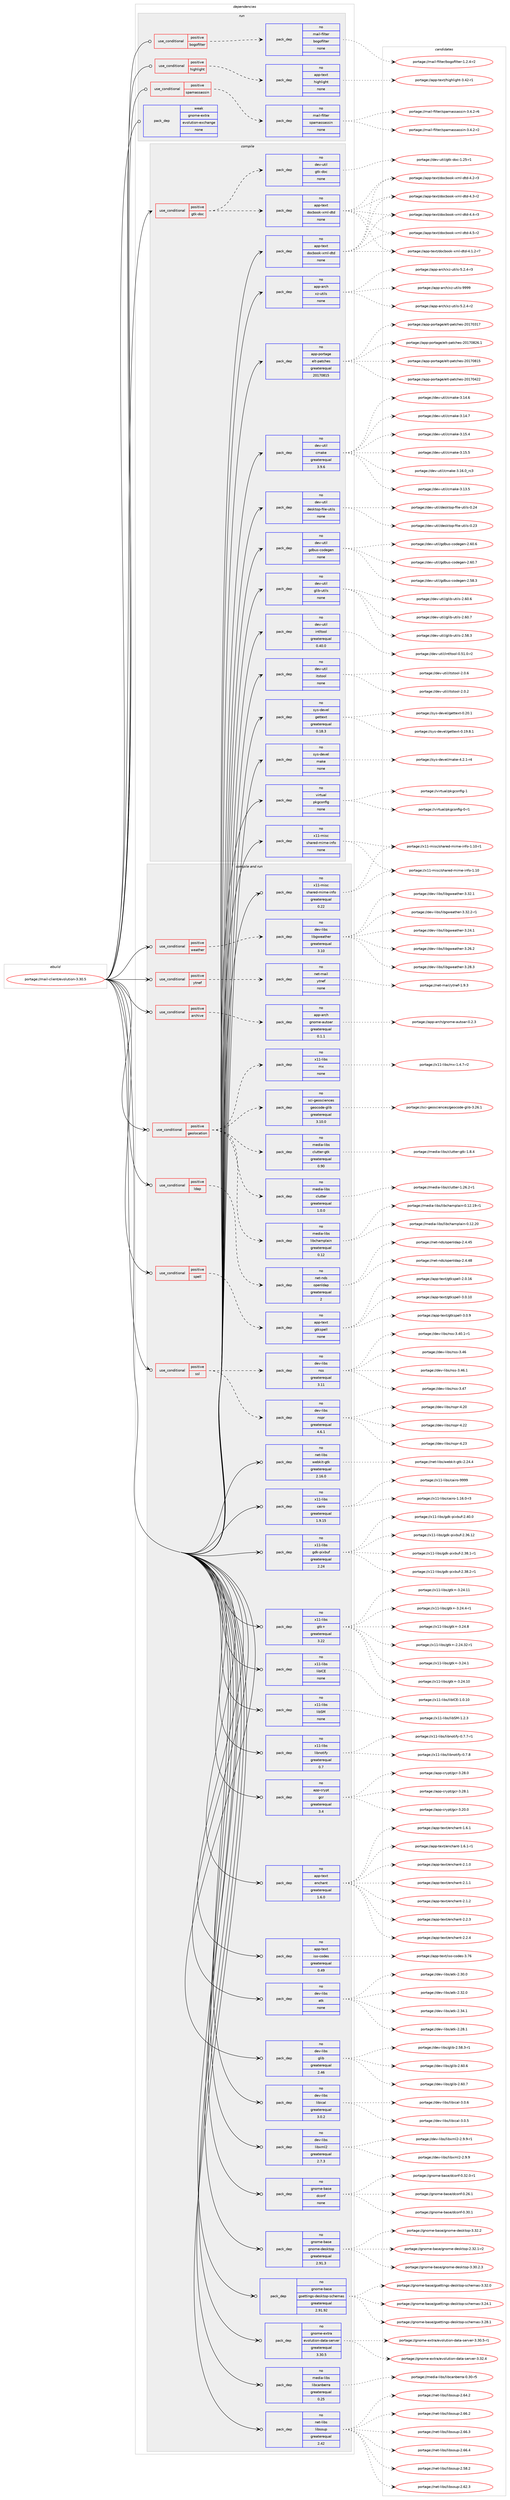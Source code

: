 digraph prolog {

# *************
# Graph options
# *************

newrank=true;
concentrate=true;
compound=true;
graph [rankdir=LR,fontname=Helvetica,fontsize=10,ranksep=1.5];#, ranksep=2.5, nodesep=0.2];
edge  [arrowhead=vee];
node  [fontname=Helvetica,fontsize=10];

# **********
# The ebuild
# **********

subgraph cluster_leftcol {
color=gray;
rank=same;
label=<<i>ebuild</i>>;
id [label="portage://mail-client/evolution-3.30.5", color=red, width=4, href="../mail-client/evolution-3.30.5.svg"];
}

# ****************
# The dependencies
# ****************

subgraph cluster_midcol {
color=gray;
label=<<i>dependencies</i>>;
subgraph cluster_compile {
fillcolor="#eeeeee";
style=filled;
label=<<i>compile</i>>;
subgraph cond76401 {
dependency304098 [label=<<TABLE BORDER="0" CELLBORDER="1" CELLSPACING="0" CELLPADDING="4"><TR><TD ROWSPAN="3" CELLPADDING="10">use_conditional</TD></TR><TR><TD>positive</TD></TR><TR><TD>gtk-doc</TD></TR></TABLE>>, shape=none, color=red];
subgraph pack222863 {
dependency304099 [label=<<TABLE BORDER="0" CELLBORDER="1" CELLSPACING="0" CELLPADDING="4" WIDTH="220"><TR><TD ROWSPAN="6" CELLPADDING="30">pack_dep</TD></TR><TR><TD WIDTH="110">no</TD></TR><TR><TD>dev-util</TD></TR><TR><TD>gtk-doc</TD></TR><TR><TD>none</TD></TR><TR><TD></TD></TR></TABLE>>, shape=none, color=blue];
}
dependency304098:e -> dependency304099:w [weight=20,style="dashed",arrowhead="vee"];
subgraph pack222864 {
dependency304100 [label=<<TABLE BORDER="0" CELLBORDER="1" CELLSPACING="0" CELLPADDING="4" WIDTH="220"><TR><TD ROWSPAN="6" CELLPADDING="30">pack_dep</TD></TR><TR><TD WIDTH="110">no</TD></TR><TR><TD>app-text</TD></TR><TR><TD>docbook-xml-dtd</TD></TR><TR><TD>none</TD></TR><TR><TD></TD></TR></TABLE>>, shape=none, color=blue];
}
dependency304098:e -> dependency304100:w [weight=20,style="dashed",arrowhead="vee"];
}
id:e -> dependency304098:w [weight=20,style="solid",arrowhead="vee"];
subgraph pack222865 {
dependency304101 [label=<<TABLE BORDER="0" CELLBORDER="1" CELLSPACING="0" CELLPADDING="4" WIDTH="220"><TR><TD ROWSPAN="6" CELLPADDING="30">pack_dep</TD></TR><TR><TD WIDTH="110">no</TD></TR><TR><TD>app-arch</TD></TR><TR><TD>xz-utils</TD></TR><TR><TD>none</TD></TR><TR><TD></TD></TR></TABLE>>, shape=none, color=blue];
}
id:e -> dependency304101:w [weight=20,style="solid",arrowhead="vee"];
subgraph pack222866 {
dependency304102 [label=<<TABLE BORDER="0" CELLBORDER="1" CELLSPACING="0" CELLPADDING="4" WIDTH="220"><TR><TD ROWSPAN="6" CELLPADDING="30">pack_dep</TD></TR><TR><TD WIDTH="110">no</TD></TR><TR><TD>app-portage</TD></TR><TR><TD>elt-patches</TD></TR><TR><TD>greaterequal</TD></TR><TR><TD>20170815</TD></TR></TABLE>>, shape=none, color=blue];
}
id:e -> dependency304102:w [weight=20,style="solid",arrowhead="vee"];
subgraph pack222867 {
dependency304103 [label=<<TABLE BORDER="0" CELLBORDER="1" CELLSPACING="0" CELLPADDING="4" WIDTH="220"><TR><TD ROWSPAN="6" CELLPADDING="30">pack_dep</TD></TR><TR><TD WIDTH="110">no</TD></TR><TR><TD>app-text</TD></TR><TR><TD>docbook-xml-dtd</TD></TR><TR><TD>none</TD></TR><TR><TD></TD></TR></TABLE>>, shape=none, color=blue];
}
id:e -> dependency304103:w [weight=20,style="solid",arrowhead="vee"];
subgraph pack222868 {
dependency304104 [label=<<TABLE BORDER="0" CELLBORDER="1" CELLSPACING="0" CELLPADDING="4" WIDTH="220"><TR><TD ROWSPAN="6" CELLPADDING="30">pack_dep</TD></TR><TR><TD WIDTH="110">no</TD></TR><TR><TD>dev-util</TD></TR><TR><TD>cmake</TD></TR><TR><TD>greaterequal</TD></TR><TR><TD>3.9.6</TD></TR></TABLE>>, shape=none, color=blue];
}
id:e -> dependency304104:w [weight=20,style="solid",arrowhead="vee"];
subgraph pack222869 {
dependency304105 [label=<<TABLE BORDER="0" CELLBORDER="1" CELLSPACING="0" CELLPADDING="4" WIDTH="220"><TR><TD ROWSPAN="6" CELLPADDING="30">pack_dep</TD></TR><TR><TD WIDTH="110">no</TD></TR><TR><TD>dev-util</TD></TR><TR><TD>desktop-file-utils</TD></TR><TR><TD>none</TD></TR><TR><TD></TD></TR></TABLE>>, shape=none, color=blue];
}
id:e -> dependency304105:w [weight=20,style="solid",arrowhead="vee"];
subgraph pack222870 {
dependency304106 [label=<<TABLE BORDER="0" CELLBORDER="1" CELLSPACING="0" CELLPADDING="4" WIDTH="220"><TR><TD ROWSPAN="6" CELLPADDING="30">pack_dep</TD></TR><TR><TD WIDTH="110">no</TD></TR><TR><TD>dev-util</TD></TR><TR><TD>gdbus-codegen</TD></TR><TR><TD>none</TD></TR><TR><TD></TD></TR></TABLE>>, shape=none, color=blue];
}
id:e -> dependency304106:w [weight=20,style="solid",arrowhead="vee"];
subgraph pack222871 {
dependency304107 [label=<<TABLE BORDER="0" CELLBORDER="1" CELLSPACING="0" CELLPADDING="4" WIDTH="220"><TR><TD ROWSPAN="6" CELLPADDING="30">pack_dep</TD></TR><TR><TD WIDTH="110">no</TD></TR><TR><TD>dev-util</TD></TR><TR><TD>glib-utils</TD></TR><TR><TD>none</TD></TR><TR><TD></TD></TR></TABLE>>, shape=none, color=blue];
}
id:e -> dependency304107:w [weight=20,style="solid",arrowhead="vee"];
subgraph pack222872 {
dependency304108 [label=<<TABLE BORDER="0" CELLBORDER="1" CELLSPACING="0" CELLPADDING="4" WIDTH="220"><TR><TD ROWSPAN="6" CELLPADDING="30">pack_dep</TD></TR><TR><TD WIDTH="110">no</TD></TR><TR><TD>dev-util</TD></TR><TR><TD>intltool</TD></TR><TR><TD>greaterequal</TD></TR><TR><TD>0.40.0</TD></TR></TABLE>>, shape=none, color=blue];
}
id:e -> dependency304108:w [weight=20,style="solid",arrowhead="vee"];
subgraph pack222873 {
dependency304109 [label=<<TABLE BORDER="0" CELLBORDER="1" CELLSPACING="0" CELLPADDING="4" WIDTH="220"><TR><TD ROWSPAN="6" CELLPADDING="30">pack_dep</TD></TR><TR><TD WIDTH="110">no</TD></TR><TR><TD>dev-util</TD></TR><TR><TD>itstool</TD></TR><TR><TD>none</TD></TR><TR><TD></TD></TR></TABLE>>, shape=none, color=blue];
}
id:e -> dependency304109:w [weight=20,style="solid",arrowhead="vee"];
subgraph pack222874 {
dependency304110 [label=<<TABLE BORDER="0" CELLBORDER="1" CELLSPACING="0" CELLPADDING="4" WIDTH="220"><TR><TD ROWSPAN="6" CELLPADDING="30">pack_dep</TD></TR><TR><TD WIDTH="110">no</TD></TR><TR><TD>sys-devel</TD></TR><TR><TD>gettext</TD></TR><TR><TD>greaterequal</TD></TR><TR><TD>0.18.3</TD></TR></TABLE>>, shape=none, color=blue];
}
id:e -> dependency304110:w [weight=20,style="solid",arrowhead="vee"];
subgraph pack222875 {
dependency304111 [label=<<TABLE BORDER="0" CELLBORDER="1" CELLSPACING="0" CELLPADDING="4" WIDTH="220"><TR><TD ROWSPAN="6" CELLPADDING="30">pack_dep</TD></TR><TR><TD WIDTH="110">no</TD></TR><TR><TD>sys-devel</TD></TR><TR><TD>make</TD></TR><TR><TD>none</TD></TR><TR><TD></TD></TR></TABLE>>, shape=none, color=blue];
}
id:e -> dependency304111:w [weight=20,style="solid",arrowhead="vee"];
subgraph pack222876 {
dependency304112 [label=<<TABLE BORDER="0" CELLBORDER="1" CELLSPACING="0" CELLPADDING="4" WIDTH="220"><TR><TD ROWSPAN="6" CELLPADDING="30">pack_dep</TD></TR><TR><TD WIDTH="110">no</TD></TR><TR><TD>virtual</TD></TR><TR><TD>pkgconfig</TD></TR><TR><TD>none</TD></TR><TR><TD></TD></TR></TABLE>>, shape=none, color=blue];
}
id:e -> dependency304112:w [weight=20,style="solid",arrowhead="vee"];
subgraph pack222877 {
dependency304113 [label=<<TABLE BORDER="0" CELLBORDER="1" CELLSPACING="0" CELLPADDING="4" WIDTH="220"><TR><TD ROWSPAN="6" CELLPADDING="30">pack_dep</TD></TR><TR><TD WIDTH="110">no</TD></TR><TR><TD>x11-misc</TD></TR><TR><TD>shared-mime-info</TD></TR><TR><TD>none</TD></TR><TR><TD></TD></TR></TABLE>>, shape=none, color=blue];
}
id:e -> dependency304113:w [weight=20,style="solid",arrowhead="vee"];
}
subgraph cluster_compileandrun {
fillcolor="#eeeeee";
style=filled;
label=<<i>compile and run</i>>;
subgraph cond76402 {
dependency304114 [label=<<TABLE BORDER="0" CELLBORDER="1" CELLSPACING="0" CELLPADDING="4"><TR><TD ROWSPAN="3" CELLPADDING="10">use_conditional</TD></TR><TR><TD>positive</TD></TR><TR><TD>archive</TD></TR></TABLE>>, shape=none, color=red];
subgraph pack222878 {
dependency304115 [label=<<TABLE BORDER="0" CELLBORDER="1" CELLSPACING="0" CELLPADDING="4" WIDTH="220"><TR><TD ROWSPAN="6" CELLPADDING="30">pack_dep</TD></TR><TR><TD WIDTH="110">no</TD></TR><TR><TD>app-arch</TD></TR><TR><TD>gnome-autoar</TD></TR><TR><TD>greaterequal</TD></TR><TR><TD>0.1.1</TD></TR></TABLE>>, shape=none, color=blue];
}
dependency304114:e -> dependency304115:w [weight=20,style="dashed",arrowhead="vee"];
}
id:e -> dependency304114:w [weight=20,style="solid",arrowhead="odotvee"];
subgraph cond76403 {
dependency304116 [label=<<TABLE BORDER="0" CELLBORDER="1" CELLSPACING="0" CELLPADDING="4"><TR><TD ROWSPAN="3" CELLPADDING="10">use_conditional</TD></TR><TR><TD>positive</TD></TR><TR><TD>geolocation</TD></TR></TABLE>>, shape=none, color=red];
subgraph pack222879 {
dependency304117 [label=<<TABLE BORDER="0" CELLBORDER="1" CELLSPACING="0" CELLPADDING="4" WIDTH="220"><TR><TD ROWSPAN="6" CELLPADDING="30">pack_dep</TD></TR><TR><TD WIDTH="110">no</TD></TR><TR><TD>media-libs</TD></TR><TR><TD>libchamplain</TD></TR><TR><TD>greaterequal</TD></TR><TR><TD>0.12</TD></TR></TABLE>>, shape=none, color=blue];
}
dependency304116:e -> dependency304117:w [weight=20,style="dashed",arrowhead="vee"];
subgraph pack222880 {
dependency304118 [label=<<TABLE BORDER="0" CELLBORDER="1" CELLSPACING="0" CELLPADDING="4" WIDTH="220"><TR><TD ROWSPAN="6" CELLPADDING="30">pack_dep</TD></TR><TR><TD WIDTH="110">no</TD></TR><TR><TD>media-libs</TD></TR><TR><TD>clutter</TD></TR><TR><TD>greaterequal</TD></TR><TR><TD>1.0.0</TD></TR></TABLE>>, shape=none, color=blue];
}
dependency304116:e -> dependency304118:w [weight=20,style="dashed",arrowhead="vee"];
subgraph pack222881 {
dependency304119 [label=<<TABLE BORDER="0" CELLBORDER="1" CELLSPACING="0" CELLPADDING="4" WIDTH="220"><TR><TD ROWSPAN="6" CELLPADDING="30">pack_dep</TD></TR><TR><TD WIDTH="110">no</TD></TR><TR><TD>media-libs</TD></TR><TR><TD>clutter-gtk</TD></TR><TR><TD>greaterequal</TD></TR><TR><TD>0.90</TD></TR></TABLE>>, shape=none, color=blue];
}
dependency304116:e -> dependency304119:w [weight=20,style="dashed",arrowhead="vee"];
subgraph pack222882 {
dependency304120 [label=<<TABLE BORDER="0" CELLBORDER="1" CELLSPACING="0" CELLPADDING="4" WIDTH="220"><TR><TD ROWSPAN="6" CELLPADDING="30">pack_dep</TD></TR><TR><TD WIDTH="110">no</TD></TR><TR><TD>sci-geosciences</TD></TR><TR><TD>geocode-glib</TD></TR><TR><TD>greaterequal</TD></TR><TR><TD>3.10.0</TD></TR></TABLE>>, shape=none, color=blue];
}
dependency304116:e -> dependency304120:w [weight=20,style="dashed",arrowhead="vee"];
subgraph pack222883 {
dependency304121 [label=<<TABLE BORDER="0" CELLBORDER="1" CELLSPACING="0" CELLPADDING="4" WIDTH="220"><TR><TD ROWSPAN="6" CELLPADDING="30">pack_dep</TD></TR><TR><TD WIDTH="110">no</TD></TR><TR><TD>x11-libs</TD></TR><TR><TD>mx</TD></TR><TR><TD>none</TD></TR><TR><TD></TD></TR></TABLE>>, shape=none, color=blue];
}
dependency304116:e -> dependency304121:w [weight=20,style="dashed",arrowhead="vee"];
}
id:e -> dependency304116:w [weight=20,style="solid",arrowhead="odotvee"];
subgraph cond76404 {
dependency304122 [label=<<TABLE BORDER="0" CELLBORDER="1" CELLSPACING="0" CELLPADDING="4"><TR><TD ROWSPAN="3" CELLPADDING="10">use_conditional</TD></TR><TR><TD>positive</TD></TR><TR><TD>ldap</TD></TR></TABLE>>, shape=none, color=red];
subgraph pack222884 {
dependency304123 [label=<<TABLE BORDER="0" CELLBORDER="1" CELLSPACING="0" CELLPADDING="4" WIDTH="220"><TR><TD ROWSPAN="6" CELLPADDING="30">pack_dep</TD></TR><TR><TD WIDTH="110">no</TD></TR><TR><TD>net-nds</TD></TR><TR><TD>openldap</TD></TR><TR><TD>greaterequal</TD></TR><TR><TD>2</TD></TR></TABLE>>, shape=none, color=blue];
}
dependency304122:e -> dependency304123:w [weight=20,style="dashed",arrowhead="vee"];
}
id:e -> dependency304122:w [weight=20,style="solid",arrowhead="odotvee"];
subgraph cond76405 {
dependency304124 [label=<<TABLE BORDER="0" CELLBORDER="1" CELLSPACING="0" CELLPADDING="4"><TR><TD ROWSPAN="3" CELLPADDING="10">use_conditional</TD></TR><TR><TD>positive</TD></TR><TR><TD>spell</TD></TR></TABLE>>, shape=none, color=red];
subgraph pack222885 {
dependency304125 [label=<<TABLE BORDER="0" CELLBORDER="1" CELLSPACING="0" CELLPADDING="4" WIDTH="220"><TR><TD ROWSPAN="6" CELLPADDING="30">pack_dep</TD></TR><TR><TD WIDTH="110">no</TD></TR><TR><TD>app-text</TD></TR><TR><TD>gtkspell</TD></TR><TR><TD>none</TD></TR><TR><TD></TD></TR></TABLE>>, shape=none, color=blue];
}
dependency304124:e -> dependency304125:w [weight=20,style="dashed",arrowhead="vee"];
}
id:e -> dependency304124:w [weight=20,style="solid",arrowhead="odotvee"];
subgraph cond76406 {
dependency304126 [label=<<TABLE BORDER="0" CELLBORDER="1" CELLSPACING="0" CELLPADDING="4"><TR><TD ROWSPAN="3" CELLPADDING="10">use_conditional</TD></TR><TR><TD>positive</TD></TR><TR><TD>ssl</TD></TR></TABLE>>, shape=none, color=red];
subgraph pack222886 {
dependency304127 [label=<<TABLE BORDER="0" CELLBORDER="1" CELLSPACING="0" CELLPADDING="4" WIDTH="220"><TR><TD ROWSPAN="6" CELLPADDING="30">pack_dep</TD></TR><TR><TD WIDTH="110">no</TD></TR><TR><TD>dev-libs</TD></TR><TR><TD>nspr</TD></TR><TR><TD>greaterequal</TD></TR><TR><TD>4.6.1</TD></TR></TABLE>>, shape=none, color=blue];
}
dependency304126:e -> dependency304127:w [weight=20,style="dashed",arrowhead="vee"];
subgraph pack222887 {
dependency304128 [label=<<TABLE BORDER="0" CELLBORDER="1" CELLSPACING="0" CELLPADDING="4" WIDTH="220"><TR><TD ROWSPAN="6" CELLPADDING="30">pack_dep</TD></TR><TR><TD WIDTH="110">no</TD></TR><TR><TD>dev-libs</TD></TR><TR><TD>nss</TD></TR><TR><TD>greaterequal</TD></TR><TR><TD>3.11</TD></TR></TABLE>>, shape=none, color=blue];
}
dependency304126:e -> dependency304128:w [weight=20,style="dashed",arrowhead="vee"];
}
id:e -> dependency304126:w [weight=20,style="solid",arrowhead="odotvee"];
subgraph cond76407 {
dependency304129 [label=<<TABLE BORDER="0" CELLBORDER="1" CELLSPACING="0" CELLPADDING="4"><TR><TD ROWSPAN="3" CELLPADDING="10">use_conditional</TD></TR><TR><TD>positive</TD></TR><TR><TD>weather</TD></TR></TABLE>>, shape=none, color=red];
subgraph pack222888 {
dependency304130 [label=<<TABLE BORDER="0" CELLBORDER="1" CELLSPACING="0" CELLPADDING="4" WIDTH="220"><TR><TD ROWSPAN="6" CELLPADDING="30">pack_dep</TD></TR><TR><TD WIDTH="110">no</TD></TR><TR><TD>dev-libs</TD></TR><TR><TD>libgweather</TD></TR><TR><TD>greaterequal</TD></TR><TR><TD>3.10</TD></TR></TABLE>>, shape=none, color=blue];
}
dependency304129:e -> dependency304130:w [weight=20,style="dashed",arrowhead="vee"];
}
id:e -> dependency304129:w [weight=20,style="solid",arrowhead="odotvee"];
subgraph cond76408 {
dependency304131 [label=<<TABLE BORDER="0" CELLBORDER="1" CELLSPACING="0" CELLPADDING="4"><TR><TD ROWSPAN="3" CELLPADDING="10">use_conditional</TD></TR><TR><TD>positive</TD></TR><TR><TD>ytnef</TD></TR></TABLE>>, shape=none, color=red];
subgraph pack222889 {
dependency304132 [label=<<TABLE BORDER="0" CELLBORDER="1" CELLSPACING="0" CELLPADDING="4" WIDTH="220"><TR><TD ROWSPAN="6" CELLPADDING="30">pack_dep</TD></TR><TR><TD WIDTH="110">no</TD></TR><TR><TD>net-mail</TD></TR><TR><TD>ytnef</TD></TR><TR><TD>none</TD></TR><TR><TD></TD></TR></TABLE>>, shape=none, color=blue];
}
dependency304131:e -> dependency304132:w [weight=20,style="dashed",arrowhead="vee"];
}
id:e -> dependency304131:w [weight=20,style="solid",arrowhead="odotvee"];
subgraph pack222890 {
dependency304133 [label=<<TABLE BORDER="0" CELLBORDER="1" CELLSPACING="0" CELLPADDING="4" WIDTH="220"><TR><TD ROWSPAN="6" CELLPADDING="30">pack_dep</TD></TR><TR><TD WIDTH="110">no</TD></TR><TR><TD>app-crypt</TD></TR><TR><TD>gcr</TD></TR><TR><TD>greaterequal</TD></TR><TR><TD>3.4</TD></TR></TABLE>>, shape=none, color=blue];
}
id:e -> dependency304133:w [weight=20,style="solid",arrowhead="odotvee"];
subgraph pack222891 {
dependency304134 [label=<<TABLE BORDER="0" CELLBORDER="1" CELLSPACING="0" CELLPADDING="4" WIDTH="220"><TR><TD ROWSPAN="6" CELLPADDING="30">pack_dep</TD></TR><TR><TD WIDTH="110">no</TD></TR><TR><TD>app-text</TD></TR><TR><TD>enchant</TD></TR><TR><TD>greaterequal</TD></TR><TR><TD>1.6.0</TD></TR></TABLE>>, shape=none, color=blue];
}
id:e -> dependency304134:w [weight=20,style="solid",arrowhead="odotvee"];
subgraph pack222892 {
dependency304135 [label=<<TABLE BORDER="0" CELLBORDER="1" CELLSPACING="0" CELLPADDING="4" WIDTH="220"><TR><TD ROWSPAN="6" CELLPADDING="30">pack_dep</TD></TR><TR><TD WIDTH="110">no</TD></TR><TR><TD>app-text</TD></TR><TR><TD>iso-codes</TD></TR><TR><TD>greaterequal</TD></TR><TR><TD>0.49</TD></TR></TABLE>>, shape=none, color=blue];
}
id:e -> dependency304135:w [weight=20,style="solid",arrowhead="odotvee"];
subgraph pack222893 {
dependency304136 [label=<<TABLE BORDER="0" CELLBORDER="1" CELLSPACING="0" CELLPADDING="4" WIDTH="220"><TR><TD ROWSPAN="6" CELLPADDING="30">pack_dep</TD></TR><TR><TD WIDTH="110">no</TD></TR><TR><TD>dev-libs</TD></TR><TR><TD>atk</TD></TR><TR><TD>none</TD></TR><TR><TD></TD></TR></TABLE>>, shape=none, color=blue];
}
id:e -> dependency304136:w [weight=20,style="solid",arrowhead="odotvee"];
subgraph pack222894 {
dependency304137 [label=<<TABLE BORDER="0" CELLBORDER="1" CELLSPACING="0" CELLPADDING="4" WIDTH="220"><TR><TD ROWSPAN="6" CELLPADDING="30">pack_dep</TD></TR><TR><TD WIDTH="110">no</TD></TR><TR><TD>dev-libs</TD></TR><TR><TD>glib</TD></TR><TR><TD>greaterequal</TD></TR><TR><TD>2.46</TD></TR></TABLE>>, shape=none, color=blue];
}
id:e -> dependency304137:w [weight=20,style="solid",arrowhead="odotvee"];
subgraph pack222895 {
dependency304138 [label=<<TABLE BORDER="0" CELLBORDER="1" CELLSPACING="0" CELLPADDING="4" WIDTH="220"><TR><TD ROWSPAN="6" CELLPADDING="30">pack_dep</TD></TR><TR><TD WIDTH="110">no</TD></TR><TR><TD>dev-libs</TD></TR><TR><TD>libical</TD></TR><TR><TD>greaterequal</TD></TR><TR><TD>3.0.2</TD></TR></TABLE>>, shape=none, color=blue];
}
id:e -> dependency304138:w [weight=20,style="solid",arrowhead="odotvee"];
subgraph pack222896 {
dependency304139 [label=<<TABLE BORDER="0" CELLBORDER="1" CELLSPACING="0" CELLPADDING="4" WIDTH="220"><TR><TD ROWSPAN="6" CELLPADDING="30">pack_dep</TD></TR><TR><TD WIDTH="110">no</TD></TR><TR><TD>dev-libs</TD></TR><TR><TD>libxml2</TD></TR><TR><TD>greaterequal</TD></TR><TR><TD>2.7.3</TD></TR></TABLE>>, shape=none, color=blue];
}
id:e -> dependency304139:w [weight=20,style="solid",arrowhead="odotvee"];
subgraph pack222897 {
dependency304140 [label=<<TABLE BORDER="0" CELLBORDER="1" CELLSPACING="0" CELLPADDING="4" WIDTH="220"><TR><TD ROWSPAN="6" CELLPADDING="30">pack_dep</TD></TR><TR><TD WIDTH="110">no</TD></TR><TR><TD>gnome-base</TD></TR><TR><TD>dconf</TD></TR><TR><TD>none</TD></TR><TR><TD></TD></TR></TABLE>>, shape=none, color=blue];
}
id:e -> dependency304140:w [weight=20,style="solid",arrowhead="odotvee"];
subgraph pack222898 {
dependency304141 [label=<<TABLE BORDER="0" CELLBORDER="1" CELLSPACING="0" CELLPADDING="4" WIDTH="220"><TR><TD ROWSPAN="6" CELLPADDING="30">pack_dep</TD></TR><TR><TD WIDTH="110">no</TD></TR><TR><TD>gnome-base</TD></TR><TR><TD>gnome-desktop</TD></TR><TR><TD>greaterequal</TD></TR><TR><TD>2.91.3</TD></TR></TABLE>>, shape=none, color=blue];
}
id:e -> dependency304141:w [weight=20,style="solid",arrowhead="odotvee"];
subgraph pack222899 {
dependency304142 [label=<<TABLE BORDER="0" CELLBORDER="1" CELLSPACING="0" CELLPADDING="4" WIDTH="220"><TR><TD ROWSPAN="6" CELLPADDING="30">pack_dep</TD></TR><TR><TD WIDTH="110">no</TD></TR><TR><TD>gnome-base</TD></TR><TR><TD>gsettings-desktop-schemas</TD></TR><TR><TD>greaterequal</TD></TR><TR><TD>2.91.92</TD></TR></TABLE>>, shape=none, color=blue];
}
id:e -> dependency304142:w [weight=20,style="solid",arrowhead="odotvee"];
subgraph pack222900 {
dependency304143 [label=<<TABLE BORDER="0" CELLBORDER="1" CELLSPACING="0" CELLPADDING="4" WIDTH="220"><TR><TD ROWSPAN="6" CELLPADDING="30">pack_dep</TD></TR><TR><TD WIDTH="110">no</TD></TR><TR><TD>gnome-extra</TD></TR><TR><TD>evolution-data-server</TD></TR><TR><TD>greaterequal</TD></TR><TR><TD>3.30.5</TD></TR></TABLE>>, shape=none, color=blue];
}
id:e -> dependency304143:w [weight=20,style="solid",arrowhead="odotvee"];
subgraph pack222901 {
dependency304144 [label=<<TABLE BORDER="0" CELLBORDER="1" CELLSPACING="0" CELLPADDING="4" WIDTH="220"><TR><TD ROWSPAN="6" CELLPADDING="30">pack_dep</TD></TR><TR><TD WIDTH="110">no</TD></TR><TR><TD>media-libs</TD></TR><TR><TD>libcanberra</TD></TR><TR><TD>greaterequal</TD></TR><TR><TD>0.25</TD></TR></TABLE>>, shape=none, color=blue];
}
id:e -> dependency304144:w [weight=20,style="solid",arrowhead="odotvee"];
subgraph pack222902 {
dependency304145 [label=<<TABLE BORDER="0" CELLBORDER="1" CELLSPACING="0" CELLPADDING="4" WIDTH="220"><TR><TD ROWSPAN="6" CELLPADDING="30">pack_dep</TD></TR><TR><TD WIDTH="110">no</TD></TR><TR><TD>net-libs</TD></TR><TR><TD>libsoup</TD></TR><TR><TD>greaterequal</TD></TR><TR><TD>2.42</TD></TR></TABLE>>, shape=none, color=blue];
}
id:e -> dependency304145:w [weight=20,style="solid",arrowhead="odotvee"];
subgraph pack222903 {
dependency304146 [label=<<TABLE BORDER="0" CELLBORDER="1" CELLSPACING="0" CELLPADDING="4" WIDTH="220"><TR><TD ROWSPAN="6" CELLPADDING="30">pack_dep</TD></TR><TR><TD WIDTH="110">no</TD></TR><TR><TD>net-libs</TD></TR><TR><TD>webkit-gtk</TD></TR><TR><TD>greaterequal</TD></TR><TR><TD>2.16.0</TD></TR></TABLE>>, shape=none, color=blue];
}
id:e -> dependency304146:w [weight=20,style="solid",arrowhead="odotvee"];
subgraph pack222904 {
dependency304147 [label=<<TABLE BORDER="0" CELLBORDER="1" CELLSPACING="0" CELLPADDING="4" WIDTH="220"><TR><TD ROWSPAN="6" CELLPADDING="30">pack_dep</TD></TR><TR><TD WIDTH="110">no</TD></TR><TR><TD>x11-libs</TD></TR><TR><TD>cairo</TD></TR><TR><TD>greaterequal</TD></TR><TR><TD>1.9.15</TD></TR></TABLE>>, shape=none, color=blue];
}
id:e -> dependency304147:w [weight=20,style="solid",arrowhead="odotvee"];
subgraph pack222905 {
dependency304148 [label=<<TABLE BORDER="0" CELLBORDER="1" CELLSPACING="0" CELLPADDING="4" WIDTH="220"><TR><TD ROWSPAN="6" CELLPADDING="30">pack_dep</TD></TR><TR><TD WIDTH="110">no</TD></TR><TR><TD>x11-libs</TD></TR><TR><TD>gdk-pixbuf</TD></TR><TR><TD>greaterequal</TD></TR><TR><TD>2.24</TD></TR></TABLE>>, shape=none, color=blue];
}
id:e -> dependency304148:w [weight=20,style="solid",arrowhead="odotvee"];
subgraph pack222906 {
dependency304149 [label=<<TABLE BORDER="0" CELLBORDER="1" CELLSPACING="0" CELLPADDING="4" WIDTH="220"><TR><TD ROWSPAN="6" CELLPADDING="30">pack_dep</TD></TR><TR><TD WIDTH="110">no</TD></TR><TR><TD>x11-libs</TD></TR><TR><TD>gtk+</TD></TR><TR><TD>greaterequal</TD></TR><TR><TD>3.22</TD></TR></TABLE>>, shape=none, color=blue];
}
id:e -> dependency304149:w [weight=20,style="solid",arrowhead="odotvee"];
subgraph pack222907 {
dependency304150 [label=<<TABLE BORDER="0" CELLBORDER="1" CELLSPACING="0" CELLPADDING="4" WIDTH="220"><TR><TD ROWSPAN="6" CELLPADDING="30">pack_dep</TD></TR><TR><TD WIDTH="110">no</TD></TR><TR><TD>x11-libs</TD></TR><TR><TD>libICE</TD></TR><TR><TD>none</TD></TR><TR><TD></TD></TR></TABLE>>, shape=none, color=blue];
}
id:e -> dependency304150:w [weight=20,style="solid",arrowhead="odotvee"];
subgraph pack222908 {
dependency304151 [label=<<TABLE BORDER="0" CELLBORDER="1" CELLSPACING="0" CELLPADDING="4" WIDTH="220"><TR><TD ROWSPAN="6" CELLPADDING="30">pack_dep</TD></TR><TR><TD WIDTH="110">no</TD></TR><TR><TD>x11-libs</TD></TR><TR><TD>libSM</TD></TR><TR><TD>none</TD></TR><TR><TD></TD></TR></TABLE>>, shape=none, color=blue];
}
id:e -> dependency304151:w [weight=20,style="solid",arrowhead="odotvee"];
subgraph pack222909 {
dependency304152 [label=<<TABLE BORDER="0" CELLBORDER="1" CELLSPACING="0" CELLPADDING="4" WIDTH="220"><TR><TD ROWSPAN="6" CELLPADDING="30">pack_dep</TD></TR><TR><TD WIDTH="110">no</TD></TR><TR><TD>x11-libs</TD></TR><TR><TD>libnotify</TD></TR><TR><TD>greaterequal</TD></TR><TR><TD>0.7</TD></TR></TABLE>>, shape=none, color=blue];
}
id:e -> dependency304152:w [weight=20,style="solid",arrowhead="odotvee"];
subgraph pack222910 {
dependency304153 [label=<<TABLE BORDER="0" CELLBORDER="1" CELLSPACING="0" CELLPADDING="4" WIDTH="220"><TR><TD ROWSPAN="6" CELLPADDING="30">pack_dep</TD></TR><TR><TD WIDTH="110">no</TD></TR><TR><TD>x11-misc</TD></TR><TR><TD>shared-mime-info</TD></TR><TR><TD>greaterequal</TD></TR><TR><TD>0.22</TD></TR></TABLE>>, shape=none, color=blue];
}
id:e -> dependency304153:w [weight=20,style="solid",arrowhead="odotvee"];
}
subgraph cluster_run {
fillcolor="#eeeeee";
style=filled;
label=<<i>run</i>>;
subgraph cond76409 {
dependency304154 [label=<<TABLE BORDER="0" CELLBORDER="1" CELLSPACING="0" CELLPADDING="4"><TR><TD ROWSPAN="3" CELLPADDING="10">use_conditional</TD></TR><TR><TD>positive</TD></TR><TR><TD>bogofilter</TD></TR></TABLE>>, shape=none, color=red];
subgraph pack222911 {
dependency304155 [label=<<TABLE BORDER="0" CELLBORDER="1" CELLSPACING="0" CELLPADDING="4" WIDTH="220"><TR><TD ROWSPAN="6" CELLPADDING="30">pack_dep</TD></TR><TR><TD WIDTH="110">no</TD></TR><TR><TD>mail-filter</TD></TR><TR><TD>bogofilter</TD></TR><TR><TD>none</TD></TR><TR><TD></TD></TR></TABLE>>, shape=none, color=blue];
}
dependency304154:e -> dependency304155:w [weight=20,style="dashed",arrowhead="vee"];
}
id:e -> dependency304154:w [weight=20,style="solid",arrowhead="odot"];
subgraph cond76410 {
dependency304156 [label=<<TABLE BORDER="0" CELLBORDER="1" CELLSPACING="0" CELLPADDING="4"><TR><TD ROWSPAN="3" CELLPADDING="10">use_conditional</TD></TR><TR><TD>positive</TD></TR><TR><TD>highlight</TD></TR></TABLE>>, shape=none, color=red];
subgraph pack222912 {
dependency304157 [label=<<TABLE BORDER="0" CELLBORDER="1" CELLSPACING="0" CELLPADDING="4" WIDTH="220"><TR><TD ROWSPAN="6" CELLPADDING="30">pack_dep</TD></TR><TR><TD WIDTH="110">no</TD></TR><TR><TD>app-text</TD></TR><TR><TD>highlight</TD></TR><TR><TD>none</TD></TR><TR><TD></TD></TR></TABLE>>, shape=none, color=blue];
}
dependency304156:e -> dependency304157:w [weight=20,style="dashed",arrowhead="vee"];
}
id:e -> dependency304156:w [weight=20,style="solid",arrowhead="odot"];
subgraph cond76411 {
dependency304158 [label=<<TABLE BORDER="0" CELLBORDER="1" CELLSPACING="0" CELLPADDING="4"><TR><TD ROWSPAN="3" CELLPADDING="10">use_conditional</TD></TR><TR><TD>positive</TD></TR><TR><TD>spamassassin</TD></TR></TABLE>>, shape=none, color=red];
subgraph pack222913 {
dependency304159 [label=<<TABLE BORDER="0" CELLBORDER="1" CELLSPACING="0" CELLPADDING="4" WIDTH="220"><TR><TD ROWSPAN="6" CELLPADDING="30">pack_dep</TD></TR><TR><TD WIDTH="110">no</TD></TR><TR><TD>mail-filter</TD></TR><TR><TD>spamassassin</TD></TR><TR><TD>none</TD></TR><TR><TD></TD></TR></TABLE>>, shape=none, color=blue];
}
dependency304158:e -> dependency304159:w [weight=20,style="dashed",arrowhead="vee"];
}
id:e -> dependency304158:w [weight=20,style="solid",arrowhead="odot"];
subgraph pack222914 {
dependency304160 [label=<<TABLE BORDER="0" CELLBORDER="1" CELLSPACING="0" CELLPADDING="4" WIDTH="220"><TR><TD ROWSPAN="6" CELLPADDING="30">pack_dep</TD></TR><TR><TD WIDTH="110">weak</TD></TR><TR><TD>gnome-extra</TD></TR><TR><TD>evolution-exchange</TD></TR><TR><TD>none</TD></TR><TR><TD></TD></TR></TABLE>>, shape=none, color=blue];
}
id:e -> dependency304160:w [weight=20,style="solid",arrowhead="odot"];
}
}

# **************
# The candidates
# **************

subgraph cluster_choices {
rank=same;
color=gray;
label=<<i>candidates</i>>;

subgraph choice222863 {
color=black;
nodesep=1;
choiceportage1001011184511711610510847103116107451001119945494650534511449 [label="portage://dev-util/gtk-doc-1.25-r1", color=red, width=4,href="../dev-util/gtk-doc-1.25-r1.svg"];
dependency304099:e -> choiceportage1001011184511711610510847103116107451001119945494650534511449:w [style=dotted,weight="100"];
}
subgraph choice222864 {
color=black;
nodesep=1;
choiceportage971121124511610112011647100111999811111110745120109108451001161004552464946504511455 [label="portage://app-text/docbook-xml-dtd-4.1.2-r7", color=red, width=4,href="../app-text/docbook-xml-dtd-4.1.2-r7.svg"];
choiceportage97112112451161011201164710011199981111111074512010910845100116100455246504511451 [label="portage://app-text/docbook-xml-dtd-4.2-r3", color=red, width=4,href="../app-text/docbook-xml-dtd-4.2-r3.svg"];
choiceportage97112112451161011201164710011199981111111074512010910845100116100455246514511450 [label="portage://app-text/docbook-xml-dtd-4.3-r2", color=red, width=4,href="../app-text/docbook-xml-dtd-4.3-r2.svg"];
choiceportage97112112451161011201164710011199981111111074512010910845100116100455246524511451 [label="portage://app-text/docbook-xml-dtd-4.4-r3", color=red, width=4,href="../app-text/docbook-xml-dtd-4.4-r3.svg"];
choiceportage97112112451161011201164710011199981111111074512010910845100116100455246534511450 [label="portage://app-text/docbook-xml-dtd-4.5-r2", color=red, width=4,href="../app-text/docbook-xml-dtd-4.5-r2.svg"];
dependency304100:e -> choiceportage971121124511610112011647100111999811111110745120109108451001161004552464946504511455:w [style=dotted,weight="100"];
dependency304100:e -> choiceportage97112112451161011201164710011199981111111074512010910845100116100455246504511451:w [style=dotted,weight="100"];
dependency304100:e -> choiceportage97112112451161011201164710011199981111111074512010910845100116100455246514511450:w [style=dotted,weight="100"];
dependency304100:e -> choiceportage97112112451161011201164710011199981111111074512010910845100116100455246524511451:w [style=dotted,weight="100"];
dependency304100:e -> choiceportage97112112451161011201164710011199981111111074512010910845100116100455246534511450:w [style=dotted,weight="100"];
}
subgraph choice222865 {
color=black;
nodesep=1;
choiceportage9711211245971149910447120122451171161051081154553465046524511450 [label="portage://app-arch/xz-utils-5.2.4-r2", color=red, width=4,href="../app-arch/xz-utils-5.2.4-r2.svg"];
choiceportage9711211245971149910447120122451171161051081154553465046524511451 [label="portage://app-arch/xz-utils-5.2.4-r3", color=red, width=4,href="../app-arch/xz-utils-5.2.4-r3.svg"];
choiceportage9711211245971149910447120122451171161051081154557575757 [label="portage://app-arch/xz-utils-9999", color=red, width=4,href="../app-arch/xz-utils-9999.svg"];
dependency304101:e -> choiceportage9711211245971149910447120122451171161051081154553465046524511450:w [style=dotted,weight="100"];
dependency304101:e -> choiceportage9711211245971149910447120122451171161051081154553465046524511451:w [style=dotted,weight="100"];
dependency304101:e -> choiceportage9711211245971149910447120122451171161051081154557575757:w [style=dotted,weight="100"];
}
subgraph choice222866 {
color=black;
nodesep=1;
choiceportage97112112451121111141169710310147101108116451129711699104101115455048495548514955 [label="portage://app-portage/elt-patches-20170317", color=red, width=4,href="../app-portage/elt-patches-20170317.svg"];
choiceportage97112112451121111141169710310147101108116451129711699104101115455048495548525050 [label="portage://app-portage/elt-patches-20170422", color=red, width=4,href="../app-portage/elt-patches-20170422.svg"];
choiceportage97112112451121111141169710310147101108116451129711699104101115455048495548564953 [label="portage://app-portage/elt-patches-20170815", color=red, width=4,href="../app-portage/elt-patches-20170815.svg"];
choiceportage971121124511211111411697103101471011081164511297116991041011154550484955485650544649 [label="portage://app-portage/elt-patches-20170826.1", color=red, width=4,href="../app-portage/elt-patches-20170826.1.svg"];
dependency304102:e -> choiceportage97112112451121111141169710310147101108116451129711699104101115455048495548514955:w [style=dotted,weight="100"];
dependency304102:e -> choiceportage97112112451121111141169710310147101108116451129711699104101115455048495548525050:w [style=dotted,weight="100"];
dependency304102:e -> choiceportage97112112451121111141169710310147101108116451129711699104101115455048495548564953:w [style=dotted,weight="100"];
dependency304102:e -> choiceportage971121124511211111411697103101471011081164511297116991041011154550484955485650544649:w [style=dotted,weight="100"];
}
subgraph choice222867 {
color=black;
nodesep=1;
choiceportage971121124511610112011647100111999811111110745120109108451001161004552464946504511455 [label="portage://app-text/docbook-xml-dtd-4.1.2-r7", color=red, width=4,href="../app-text/docbook-xml-dtd-4.1.2-r7.svg"];
choiceportage97112112451161011201164710011199981111111074512010910845100116100455246504511451 [label="portage://app-text/docbook-xml-dtd-4.2-r3", color=red, width=4,href="../app-text/docbook-xml-dtd-4.2-r3.svg"];
choiceportage97112112451161011201164710011199981111111074512010910845100116100455246514511450 [label="portage://app-text/docbook-xml-dtd-4.3-r2", color=red, width=4,href="../app-text/docbook-xml-dtd-4.3-r2.svg"];
choiceportage97112112451161011201164710011199981111111074512010910845100116100455246524511451 [label="portage://app-text/docbook-xml-dtd-4.4-r3", color=red, width=4,href="../app-text/docbook-xml-dtd-4.4-r3.svg"];
choiceportage97112112451161011201164710011199981111111074512010910845100116100455246534511450 [label="portage://app-text/docbook-xml-dtd-4.5-r2", color=red, width=4,href="../app-text/docbook-xml-dtd-4.5-r2.svg"];
dependency304103:e -> choiceportage971121124511610112011647100111999811111110745120109108451001161004552464946504511455:w [style=dotted,weight="100"];
dependency304103:e -> choiceportage97112112451161011201164710011199981111111074512010910845100116100455246504511451:w [style=dotted,weight="100"];
dependency304103:e -> choiceportage97112112451161011201164710011199981111111074512010910845100116100455246514511450:w [style=dotted,weight="100"];
dependency304103:e -> choiceportage97112112451161011201164710011199981111111074512010910845100116100455246524511451:w [style=dotted,weight="100"];
dependency304103:e -> choiceportage97112112451161011201164710011199981111111074512010910845100116100455246534511450:w [style=dotted,weight="100"];
}
subgraph choice222868 {
color=black;
nodesep=1;
choiceportage1001011184511711610510847991099710710145514649514653 [label="portage://dev-util/cmake-3.13.5", color=red, width=4,href="../dev-util/cmake-3.13.5.svg"];
choiceportage1001011184511711610510847991099710710145514649524654 [label="portage://dev-util/cmake-3.14.6", color=red, width=4,href="../dev-util/cmake-3.14.6.svg"];
choiceportage1001011184511711610510847991099710710145514649524655 [label="portage://dev-util/cmake-3.14.7", color=red, width=4,href="../dev-util/cmake-3.14.7.svg"];
choiceportage1001011184511711610510847991099710710145514649534652 [label="portage://dev-util/cmake-3.15.4", color=red, width=4,href="../dev-util/cmake-3.15.4.svg"];
choiceportage1001011184511711610510847991099710710145514649534653 [label="portage://dev-util/cmake-3.15.5", color=red, width=4,href="../dev-util/cmake-3.15.5.svg"];
choiceportage1001011184511711610510847991099710710145514649544648951149951 [label="portage://dev-util/cmake-3.16.0_rc3", color=red, width=4,href="../dev-util/cmake-3.16.0_rc3.svg"];
dependency304104:e -> choiceportage1001011184511711610510847991099710710145514649514653:w [style=dotted,weight="100"];
dependency304104:e -> choiceportage1001011184511711610510847991099710710145514649524654:w [style=dotted,weight="100"];
dependency304104:e -> choiceportage1001011184511711610510847991099710710145514649524655:w [style=dotted,weight="100"];
dependency304104:e -> choiceportage1001011184511711610510847991099710710145514649534652:w [style=dotted,weight="100"];
dependency304104:e -> choiceportage1001011184511711610510847991099710710145514649534653:w [style=dotted,weight="100"];
dependency304104:e -> choiceportage1001011184511711610510847991099710710145514649544648951149951:w [style=dotted,weight="100"];
}
subgraph choice222869 {
color=black;
nodesep=1;
choiceportage100101118451171161051084710010111510711611111245102105108101451171161051081154548465051 [label="portage://dev-util/desktop-file-utils-0.23", color=red, width=4,href="../dev-util/desktop-file-utils-0.23.svg"];
choiceportage100101118451171161051084710010111510711611111245102105108101451171161051081154548465052 [label="portage://dev-util/desktop-file-utils-0.24", color=red, width=4,href="../dev-util/desktop-file-utils-0.24.svg"];
dependency304105:e -> choiceportage100101118451171161051084710010111510711611111245102105108101451171161051081154548465051:w [style=dotted,weight="100"];
dependency304105:e -> choiceportage100101118451171161051084710010111510711611111245102105108101451171161051081154548465052:w [style=dotted,weight="100"];
}
subgraph choice222870 {
color=black;
nodesep=1;
choiceportage100101118451171161051084710310098117115459911110010110310111045504653564651 [label="portage://dev-util/gdbus-codegen-2.58.3", color=red, width=4,href="../dev-util/gdbus-codegen-2.58.3.svg"];
choiceportage100101118451171161051084710310098117115459911110010110310111045504654484654 [label="portage://dev-util/gdbus-codegen-2.60.6", color=red, width=4,href="../dev-util/gdbus-codegen-2.60.6.svg"];
choiceportage100101118451171161051084710310098117115459911110010110310111045504654484655 [label="portage://dev-util/gdbus-codegen-2.60.7", color=red, width=4,href="../dev-util/gdbus-codegen-2.60.7.svg"];
dependency304106:e -> choiceportage100101118451171161051084710310098117115459911110010110310111045504653564651:w [style=dotted,weight="100"];
dependency304106:e -> choiceportage100101118451171161051084710310098117115459911110010110310111045504654484654:w [style=dotted,weight="100"];
dependency304106:e -> choiceportage100101118451171161051084710310098117115459911110010110310111045504654484655:w [style=dotted,weight="100"];
}
subgraph choice222871 {
color=black;
nodesep=1;
choiceportage1001011184511711610510847103108105984511711610510811545504653564651 [label="portage://dev-util/glib-utils-2.58.3", color=red, width=4,href="../dev-util/glib-utils-2.58.3.svg"];
choiceportage1001011184511711610510847103108105984511711610510811545504654484654 [label="portage://dev-util/glib-utils-2.60.6", color=red, width=4,href="../dev-util/glib-utils-2.60.6.svg"];
choiceportage1001011184511711610510847103108105984511711610510811545504654484655 [label="portage://dev-util/glib-utils-2.60.7", color=red, width=4,href="../dev-util/glib-utils-2.60.7.svg"];
dependency304107:e -> choiceportage1001011184511711610510847103108105984511711610510811545504653564651:w [style=dotted,weight="100"];
dependency304107:e -> choiceportage1001011184511711610510847103108105984511711610510811545504654484654:w [style=dotted,weight="100"];
dependency304107:e -> choiceportage1001011184511711610510847103108105984511711610510811545504654484655:w [style=dotted,weight="100"];
}
subgraph choice222872 {
color=black;
nodesep=1;
choiceportage1001011184511711610510847105110116108116111111108454846534946484511450 [label="portage://dev-util/intltool-0.51.0-r2", color=red, width=4,href="../dev-util/intltool-0.51.0-r2.svg"];
dependency304108:e -> choiceportage1001011184511711610510847105110116108116111111108454846534946484511450:w [style=dotted,weight="100"];
}
subgraph choice222873 {
color=black;
nodesep=1;
choiceportage1001011184511711610510847105116115116111111108455046484650 [label="portage://dev-util/itstool-2.0.2", color=red, width=4,href="../dev-util/itstool-2.0.2.svg"];
choiceportage1001011184511711610510847105116115116111111108455046484654 [label="portage://dev-util/itstool-2.0.6", color=red, width=4,href="../dev-util/itstool-2.0.6.svg"];
dependency304109:e -> choiceportage1001011184511711610510847105116115116111111108455046484650:w [style=dotted,weight="100"];
dependency304109:e -> choiceportage1001011184511711610510847105116115116111111108455046484654:w [style=dotted,weight="100"];
}
subgraph choice222874 {
color=black;
nodesep=1;
choiceportage1151211154510010111810110847103101116116101120116454846495746564649 [label="portage://sys-devel/gettext-0.19.8.1", color=red, width=4,href="../sys-devel/gettext-0.19.8.1.svg"];
choiceportage115121115451001011181011084710310111611610112011645484650484649 [label="portage://sys-devel/gettext-0.20.1", color=red, width=4,href="../sys-devel/gettext-0.20.1.svg"];
dependency304110:e -> choiceportage1151211154510010111810110847103101116116101120116454846495746564649:w [style=dotted,weight="100"];
dependency304110:e -> choiceportage115121115451001011181011084710310111611610112011645484650484649:w [style=dotted,weight="100"];
}
subgraph choice222875 {
color=black;
nodesep=1;
choiceportage1151211154510010111810110847109971071014552465046494511452 [label="portage://sys-devel/make-4.2.1-r4", color=red, width=4,href="../sys-devel/make-4.2.1-r4.svg"];
dependency304111:e -> choiceportage1151211154510010111810110847109971071014552465046494511452:w [style=dotted,weight="100"];
}
subgraph choice222876 {
color=black;
nodesep=1;
choiceportage11810511411611797108471121071039911111010210510345484511449 [label="portage://virtual/pkgconfig-0-r1", color=red, width=4,href="../virtual/pkgconfig-0-r1.svg"];
choiceportage1181051141161179710847112107103991111101021051034549 [label="portage://virtual/pkgconfig-1", color=red, width=4,href="../virtual/pkgconfig-1.svg"];
dependency304112:e -> choiceportage11810511411611797108471121071039911111010210510345484511449:w [style=dotted,weight="100"];
dependency304112:e -> choiceportage1181051141161179710847112107103991111101021051034549:w [style=dotted,weight="100"];
}
subgraph choice222877 {
color=black;
nodesep=1;
choiceportage12049494510910511599471151049711410110045109105109101451051101021114549464948 [label="portage://x11-misc/shared-mime-info-1.10", color=red, width=4,href="../x11-misc/shared-mime-info-1.10.svg"];
choiceportage120494945109105115994711510497114101100451091051091014510511010211145494649484511449 [label="portage://x11-misc/shared-mime-info-1.10-r1", color=red, width=4,href="../x11-misc/shared-mime-info-1.10-r1.svg"];
dependency304113:e -> choiceportage12049494510910511599471151049711410110045109105109101451051101021114549464948:w [style=dotted,weight="100"];
dependency304113:e -> choiceportage120494945109105115994711510497114101100451091051091014510511010211145494649484511449:w [style=dotted,weight="100"];
}
subgraph choice222878 {
color=black;
nodesep=1;
choiceportage9711211245971149910447103110111109101459711711611197114454846504651 [label="portage://app-arch/gnome-autoar-0.2.3", color=red, width=4,href="../app-arch/gnome-autoar-0.2.3.svg"];
dependency304115:e -> choiceportage9711211245971149910447103110111109101459711711611197114454846504651:w [style=dotted,weight="100"];
}
subgraph choice222879 {
color=black;
nodesep=1;
choiceportage109101100105974510810598115471081059899104971091121089710511045484649504649574511449 [label="portage://media-libs/libchamplain-0.12.19-r1", color=red, width=4,href="../media-libs/libchamplain-0.12.19-r1.svg"];
choiceportage10910110010597451081059811547108105989910497109112108971051104548464950465048 [label="portage://media-libs/libchamplain-0.12.20", color=red, width=4,href="../media-libs/libchamplain-0.12.20.svg"];
dependency304117:e -> choiceportage109101100105974510810598115471081059899104971091121089710511045484649504649574511449:w [style=dotted,weight="100"];
dependency304117:e -> choiceportage10910110010597451081059811547108105989910497109112108971051104548464950465048:w [style=dotted,weight="100"];
}
subgraph choice222880 {
color=black;
nodesep=1;
choiceportage1091011001059745108105981154799108117116116101114454946505446504511449 [label="portage://media-libs/clutter-1.26.2-r1", color=red, width=4,href="../media-libs/clutter-1.26.2-r1.svg"];
dependency304118:e -> choiceportage1091011001059745108105981154799108117116116101114454946505446504511449:w [style=dotted,weight="100"];
}
subgraph choice222881 {
color=black;
nodesep=1;
choiceportage109101100105974510810598115479910811711611610111445103116107454946564652 [label="portage://media-libs/clutter-gtk-1.8.4", color=red, width=4,href="../media-libs/clutter-gtk-1.8.4.svg"];
dependency304119:e -> choiceportage109101100105974510810598115479910811711611610111445103116107454946564652:w [style=dotted,weight="100"];
}
subgraph choice222882 {
color=black;
nodesep=1;
choiceportage115991054510310111111599105101110991011154710310111199111100101451031081059845514650544649 [label="portage://sci-geosciences/geocode-glib-3.26.1", color=red, width=4,href="../sci-geosciences/geocode-glib-3.26.1.svg"];
dependency304120:e -> choiceportage115991054510310111111599105101110991011154710310111199111100101451031081059845514650544649:w [style=dotted,weight="100"];
}
subgraph choice222883 {
color=black;
nodesep=1;
choiceportage12049494510810598115471091204549465246554511450 [label="portage://x11-libs/mx-1.4.7-r2", color=red, width=4,href="../x11-libs/mx-1.4.7-r2.svg"];
dependency304121:e -> choiceportage12049494510810598115471091204549465246554511450:w [style=dotted,weight="100"];
}
subgraph choice222884 {
color=black;
nodesep=1;
choiceportage11010111645110100115471111121011101081009711245504652465253 [label="portage://net-nds/openldap-2.4.45", color=red, width=4,href="../net-nds/openldap-2.4.45.svg"];
choiceportage11010111645110100115471111121011101081009711245504652465256 [label="portage://net-nds/openldap-2.4.48", color=red, width=4,href="../net-nds/openldap-2.4.48.svg"];
dependency304123:e -> choiceportage11010111645110100115471111121011101081009711245504652465253:w [style=dotted,weight="100"];
dependency304123:e -> choiceportage11010111645110100115471111121011101081009711245504652465256:w [style=dotted,weight="100"];
}
subgraph choice222885 {
color=black;
nodesep=1;
choiceportage97112112451161011201164710311610711511210110810845504648464954 [label="portage://app-text/gtkspell-2.0.16", color=red, width=4,href="../app-text/gtkspell-2.0.16.svg"];
choiceportage97112112451161011201164710311610711511210110810845514648464948 [label="portage://app-text/gtkspell-3.0.10", color=red, width=4,href="../app-text/gtkspell-3.0.10.svg"];
choiceportage971121124511610112011647103116107115112101108108455146484657 [label="portage://app-text/gtkspell-3.0.9", color=red, width=4,href="../app-text/gtkspell-3.0.9.svg"];
dependency304125:e -> choiceportage97112112451161011201164710311610711511210110810845504648464954:w [style=dotted,weight="100"];
dependency304125:e -> choiceportage97112112451161011201164710311610711511210110810845514648464948:w [style=dotted,weight="100"];
dependency304125:e -> choiceportage971121124511610112011647103116107115112101108108455146484657:w [style=dotted,weight="100"];
}
subgraph choice222886 {
color=black;
nodesep=1;
choiceportage1001011184510810598115471101151121144552465048 [label="portage://dev-libs/nspr-4.20", color=red, width=4,href="../dev-libs/nspr-4.20.svg"];
choiceportage1001011184510810598115471101151121144552465050 [label="portage://dev-libs/nspr-4.22", color=red, width=4,href="../dev-libs/nspr-4.22.svg"];
choiceportage1001011184510810598115471101151121144552465051 [label="portage://dev-libs/nspr-4.23", color=red, width=4,href="../dev-libs/nspr-4.23.svg"];
dependency304127:e -> choiceportage1001011184510810598115471101151121144552465048:w [style=dotted,weight="100"];
dependency304127:e -> choiceportage1001011184510810598115471101151121144552465050:w [style=dotted,weight="100"];
dependency304127:e -> choiceportage1001011184510810598115471101151121144552465051:w [style=dotted,weight="100"];
}
subgraph choice222887 {
color=black;
nodesep=1;
choiceportage100101118451081059811547110115115455146524846494511449 [label="portage://dev-libs/nss-3.40.1-r1", color=red, width=4,href="../dev-libs/nss-3.40.1-r1.svg"];
choiceportage1001011184510810598115471101151154551465254 [label="portage://dev-libs/nss-3.46", color=red, width=4,href="../dev-libs/nss-3.46.svg"];
choiceportage10010111845108105981154711011511545514652544649 [label="portage://dev-libs/nss-3.46.1", color=red, width=4,href="../dev-libs/nss-3.46.1.svg"];
choiceportage1001011184510810598115471101151154551465255 [label="portage://dev-libs/nss-3.47", color=red, width=4,href="../dev-libs/nss-3.47.svg"];
dependency304128:e -> choiceportage100101118451081059811547110115115455146524846494511449:w [style=dotted,weight="100"];
dependency304128:e -> choiceportage1001011184510810598115471101151154551465254:w [style=dotted,weight="100"];
dependency304128:e -> choiceportage10010111845108105981154711011511545514652544649:w [style=dotted,weight="100"];
dependency304128:e -> choiceportage1001011184510810598115471101151154551465255:w [style=dotted,weight="100"];
}
subgraph choice222888 {
color=black;
nodesep=1;
choiceportage100101118451081059811547108105981031191019711610410111445514650524649 [label="portage://dev-libs/libgweather-3.24.1", color=red, width=4,href="../dev-libs/libgweather-3.24.1.svg"];
choiceportage100101118451081059811547108105981031191019711610410111445514650544650 [label="portage://dev-libs/libgweather-3.26.2", color=red, width=4,href="../dev-libs/libgweather-3.26.2.svg"];
choiceportage100101118451081059811547108105981031191019711610410111445514650564651 [label="portage://dev-libs/libgweather-3.28.3", color=red, width=4,href="../dev-libs/libgweather-3.28.3.svg"];
choiceportage100101118451081059811547108105981031191019711610410111445514651504649 [label="portage://dev-libs/libgweather-3.32.1", color=red, width=4,href="../dev-libs/libgweather-3.32.1.svg"];
choiceportage1001011184510810598115471081059810311910197116104101114455146515046504511449 [label="portage://dev-libs/libgweather-3.32.2-r1", color=red, width=4,href="../dev-libs/libgweather-3.32.2-r1.svg"];
dependency304130:e -> choiceportage100101118451081059811547108105981031191019711610410111445514650524649:w [style=dotted,weight="100"];
dependency304130:e -> choiceportage100101118451081059811547108105981031191019711610410111445514650544650:w [style=dotted,weight="100"];
dependency304130:e -> choiceportage100101118451081059811547108105981031191019711610410111445514650564651:w [style=dotted,weight="100"];
dependency304130:e -> choiceportage100101118451081059811547108105981031191019711610410111445514651504649:w [style=dotted,weight="100"];
dependency304130:e -> choiceportage1001011184510810598115471081059810311910197116104101114455146515046504511449:w [style=dotted,weight="100"];
}
subgraph choice222889 {
color=black;
nodesep=1;
choiceportage110101116451099710510847121116110101102454946574651 [label="portage://net-mail/ytnef-1.9.3", color=red, width=4,href="../net-mail/ytnef-1.9.3.svg"];
dependency304132:e -> choiceportage110101116451099710510847121116110101102454946574651:w [style=dotted,weight="100"];
}
subgraph choice222890 {
color=black;
nodesep=1;
choiceportage971121124599114121112116471039911445514650484648 [label="portage://app-crypt/gcr-3.20.0", color=red, width=4,href="../app-crypt/gcr-3.20.0.svg"];
choiceportage971121124599114121112116471039911445514650564648 [label="portage://app-crypt/gcr-3.28.0", color=red, width=4,href="../app-crypt/gcr-3.28.0.svg"];
choiceportage971121124599114121112116471039911445514650564649 [label="portage://app-crypt/gcr-3.28.1", color=red, width=4,href="../app-crypt/gcr-3.28.1.svg"];
dependency304133:e -> choiceportage971121124599114121112116471039911445514650484648:w [style=dotted,weight="100"];
dependency304133:e -> choiceportage971121124599114121112116471039911445514650564648:w [style=dotted,weight="100"];
dependency304133:e -> choiceportage971121124599114121112116471039911445514650564649:w [style=dotted,weight="100"];
}
subgraph choice222891 {
color=black;
nodesep=1;
choiceportage9711211245116101120116471011109910497110116454946544649 [label="portage://app-text/enchant-1.6.1", color=red, width=4,href="../app-text/enchant-1.6.1.svg"];
choiceportage97112112451161011201164710111099104971101164549465446494511449 [label="portage://app-text/enchant-1.6.1-r1", color=red, width=4,href="../app-text/enchant-1.6.1-r1.svg"];
choiceportage9711211245116101120116471011109910497110116455046494648 [label="portage://app-text/enchant-2.1.0", color=red, width=4,href="../app-text/enchant-2.1.0.svg"];
choiceportage9711211245116101120116471011109910497110116455046494649 [label="portage://app-text/enchant-2.1.1", color=red, width=4,href="../app-text/enchant-2.1.1.svg"];
choiceportage9711211245116101120116471011109910497110116455046494650 [label="portage://app-text/enchant-2.1.2", color=red, width=4,href="../app-text/enchant-2.1.2.svg"];
choiceportage9711211245116101120116471011109910497110116455046504651 [label="portage://app-text/enchant-2.2.3", color=red, width=4,href="../app-text/enchant-2.2.3.svg"];
choiceportage9711211245116101120116471011109910497110116455046504652 [label="portage://app-text/enchant-2.2.4", color=red, width=4,href="../app-text/enchant-2.2.4.svg"];
dependency304134:e -> choiceportage9711211245116101120116471011109910497110116454946544649:w [style=dotted,weight="100"];
dependency304134:e -> choiceportage97112112451161011201164710111099104971101164549465446494511449:w [style=dotted,weight="100"];
dependency304134:e -> choiceportage9711211245116101120116471011109910497110116455046494648:w [style=dotted,weight="100"];
dependency304134:e -> choiceportage9711211245116101120116471011109910497110116455046494649:w [style=dotted,weight="100"];
dependency304134:e -> choiceportage9711211245116101120116471011109910497110116455046494650:w [style=dotted,weight="100"];
dependency304134:e -> choiceportage9711211245116101120116471011109910497110116455046504651:w [style=dotted,weight="100"];
dependency304134:e -> choiceportage9711211245116101120116471011109910497110116455046504652:w [style=dotted,weight="100"];
}
subgraph choice222892 {
color=black;
nodesep=1;
choiceportage97112112451161011201164710511511145991111001011154551465554 [label="portage://app-text/iso-codes-3.76", color=red, width=4,href="../app-text/iso-codes-3.76.svg"];
dependency304135:e -> choiceportage97112112451161011201164710511511145991111001011154551465554:w [style=dotted,weight="100"];
}
subgraph choice222893 {
color=black;
nodesep=1;
choiceportage1001011184510810598115479711610745504650564649 [label="portage://dev-libs/atk-2.28.1", color=red, width=4,href="../dev-libs/atk-2.28.1.svg"];
choiceportage1001011184510810598115479711610745504651484648 [label="portage://dev-libs/atk-2.30.0", color=red, width=4,href="../dev-libs/atk-2.30.0.svg"];
choiceportage1001011184510810598115479711610745504651504648 [label="portage://dev-libs/atk-2.32.0", color=red, width=4,href="../dev-libs/atk-2.32.0.svg"];
choiceportage1001011184510810598115479711610745504651524649 [label="portage://dev-libs/atk-2.34.1", color=red, width=4,href="../dev-libs/atk-2.34.1.svg"];
dependency304136:e -> choiceportage1001011184510810598115479711610745504650564649:w [style=dotted,weight="100"];
dependency304136:e -> choiceportage1001011184510810598115479711610745504651484648:w [style=dotted,weight="100"];
dependency304136:e -> choiceportage1001011184510810598115479711610745504651504648:w [style=dotted,weight="100"];
dependency304136:e -> choiceportage1001011184510810598115479711610745504651524649:w [style=dotted,weight="100"];
}
subgraph choice222894 {
color=black;
nodesep=1;
choiceportage10010111845108105981154710310810598455046535646514511449 [label="portage://dev-libs/glib-2.58.3-r1", color=red, width=4,href="../dev-libs/glib-2.58.3-r1.svg"];
choiceportage1001011184510810598115471031081059845504654484654 [label="portage://dev-libs/glib-2.60.6", color=red, width=4,href="../dev-libs/glib-2.60.6.svg"];
choiceportage1001011184510810598115471031081059845504654484655 [label="portage://dev-libs/glib-2.60.7", color=red, width=4,href="../dev-libs/glib-2.60.7.svg"];
dependency304137:e -> choiceportage10010111845108105981154710310810598455046535646514511449:w [style=dotted,weight="100"];
dependency304137:e -> choiceportage1001011184510810598115471031081059845504654484654:w [style=dotted,weight="100"];
dependency304137:e -> choiceportage1001011184510810598115471031081059845504654484655:w [style=dotted,weight="100"];
}
subgraph choice222895 {
color=black;
nodesep=1;
choiceportage100101118451081059811547108105981059997108455146484653 [label="portage://dev-libs/libical-3.0.5", color=red, width=4,href="../dev-libs/libical-3.0.5.svg"];
choiceportage100101118451081059811547108105981059997108455146484654 [label="portage://dev-libs/libical-3.0.6", color=red, width=4,href="../dev-libs/libical-3.0.6.svg"];
dependency304138:e -> choiceportage100101118451081059811547108105981059997108455146484653:w [style=dotted,weight="100"];
dependency304138:e -> choiceportage100101118451081059811547108105981059997108455146484654:w [style=dotted,weight="100"];
}
subgraph choice222896 {
color=black;
nodesep=1;
choiceportage1001011184510810598115471081059812010910850455046574657 [label="portage://dev-libs/libxml2-2.9.9", color=red, width=4,href="../dev-libs/libxml2-2.9.9.svg"];
choiceportage10010111845108105981154710810598120109108504550465746574511449 [label="portage://dev-libs/libxml2-2.9.9-r1", color=red, width=4,href="../dev-libs/libxml2-2.9.9-r1.svg"];
dependency304139:e -> choiceportage1001011184510810598115471081059812010910850455046574657:w [style=dotted,weight="100"];
dependency304139:e -> choiceportage10010111845108105981154710810598120109108504550465746574511449:w [style=dotted,weight="100"];
}
subgraph choice222897 {
color=black;
nodesep=1;
choiceportage103110111109101459897115101471009911111010245484650544649 [label="portage://gnome-base/dconf-0.26.1", color=red, width=4,href="../gnome-base/dconf-0.26.1.svg"];
choiceportage103110111109101459897115101471009911111010245484651484649 [label="portage://gnome-base/dconf-0.30.1", color=red, width=4,href="../gnome-base/dconf-0.30.1.svg"];
choiceportage1031101111091014598971151014710099111110102454846515046484511449 [label="portage://gnome-base/dconf-0.32.0-r1", color=red, width=4,href="../gnome-base/dconf-0.32.0-r1.svg"];
dependency304140:e -> choiceportage103110111109101459897115101471009911111010245484650544649:w [style=dotted,weight="100"];
dependency304140:e -> choiceportage103110111109101459897115101471009911111010245484651484649:w [style=dotted,weight="100"];
dependency304140:e -> choiceportage1031101111091014598971151014710099111110102454846515046484511449:w [style=dotted,weight="100"];
}
subgraph choice222898 {
color=black;
nodesep=1;
choiceportage1031101111091014598971151014710311011110910145100101115107116111112455046515046494511450 [label="portage://gnome-base/gnome-desktop-2.32.1-r2", color=red, width=4,href="../gnome-base/gnome-desktop-2.32.1-r2.svg"];
choiceportage1031101111091014598971151014710311011110910145100101115107116111112455146514846504651 [label="portage://gnome-base/gnome-desktop-3.30.2.3", color=red, width=4,href="../gnome-base/gnome-desktop-3.30.2.3.svg"];
choiceportage103110111109101459897115101471031101111091014510010111510711611111245514651504650 [label="portage://gnome-base/gnome-desktop-3.32.2", color=red, width=4,href="../gnome-base/gnome-desktop-3.32.2.svg"];
dependency304141:e -> choiceportage1031101111091014598971151014710311011110910145100101115107116111112455046515046494511450:w [style=dotted,weight="100"];
dependency304141:e -> choiceportage1031101111091014598971151014710311011110910145100101115107116111112455146514846504651:w [style=dotted,weight="100"];
dependency304141:e -> choiceportage103110111109101459897115101471031101111091014510010111510711611111245514651504650:w [style=dotted,weight="100"];
}
subgraph choice222899 {
color=black;
nodesep=1;
choiceportage103110111109101459897115101471031151011161161051101031154510010111510711611111245115991041011099711545514650524649 [label="portage://gnome-base/gsettings-desktop-schemas-3.24.1", color=red, width=4,href="../gnome-base/gsettings-desktop-schemas-3.24.1.svg"];
choiceportage103110111109101459897115101471031151011161161051101031154510010111510711611111245115991041011099711545514650564649 [label="portage://gnome-base/gsettings-desktop-schemas-3.28.1", color=red, width=4,href="../gnome-base/gsettings-desktop-schemas-3.28.1.svg"];
choiceportage103110111109101459897115101471031151011161161051101031154510010111510711611111245115991041011099711545514651504648 [label="portage://gnome-base/gsettings-desktop-schemas-3.32.0", color=red, width=4,href="../gnome-base/gsettings-desktop-schemas-3.32.0.svg"];
dependency304142:e -> choiceportage103110111109101459897115101471031151011161161051101031154510010111510711611111245115991041011099711545514650524649:w [style=dotted,weight="100"];
dependency304142:e -> choiceportage103110111109101459897115101471031151011161161051101031154510010111510711611111245115991041011099711545514650564649:w [style=dotted,weight="100"];
dependency304142:e -> choiceportage103110111109101459897115101471031151011161161051101031154510010111510711611111245115991041011099711545514651504648:w [style=dotted,weight="100"];
}
subgraph choice222900 {
color=black;
nodesep=1;
choiceportage10311011110910145101120116114974710111811110811711610511111045100971169745115101114118101114455146514846534511449 [label="portage://gnome-extra/evolution-data-server-3.30.5-r1", color=red, width=4,href="../gnome-extra/evolution-data-server-3.30.5-r1.svg"];
choiceportage1031101111091014510112011611497471011181111081171161051111104510097116974511510111411810111445514651504652 [label="portage://gnome-extra/evolution-data-server-3.32.4", color=red, width=4,href="../gnome-extra/evolution-data-server-3.32.4.svg"];
dependency304143:e -> choiceportage10311011110910145101120116114974710111811110811711610511111045100971169745115101114118101114455146514846534511449:w [style=dotted,weight="100"];
dependency304143:e -> choiceportage1031101111091014510112011611497471011181111081171161051111104510097116974511510111411810111445514651504652:w [style=dotted,weight="100"];
}
subgraph choice222901 {
color=black;
nodesep=1;
choiceportage10910110010597451081059811547108105989997110981011141149745484651484511453 [label="portage://media-libs/libcanberra-0.30-r5", color=red, width=4,href="../media-libs/libcanberra-0.30-r5.svg"];
dependency304144:e -> choiceportage10910110010597451081059811547108105989997110981011141149745484651484511453:w [style=dotted,weight="100"];
}
subgraph choice222902 {
color=black;
nodesep=1;
choiceportage1101011164510810598115471081059811511111711245504653564650 [label="portage://net-libs/libsoup-2.58.2", color=red, width=4,href="../net-libs/libsoup-2.58.2.svg"];
choiceportage1101011164510810598115471081059811511111711245504654504651 [label="portage://net-libs/libsoup-2.62.3", color=red, width=4,href="../net-libs/libsoup-2.62.3.svg"];
choiceportage1101011164510810598115471081059811511111711245504654524650 [label="portage://net-libs/libsoup-2.64.2", color=red, width=4,href="../net-libs/libsoup-2.64.2.svg"];
choiceportage1101011164510810598115471081059811511111711245504654544650 [label="portage://net-libs/libsoup-2.66.2", color=red, width=4,href="../net-libs/libsoup-2.66.2.svg"];
choiceportage1101011164510810598115471081059811511111711245504654544651 [label="portage://net-libs/libsoup-2.66.3", color=red, width=4,href="../net-libs/libsoup-2.66.3.svg"];
choiceportage1101011164510810598115471081059811511111711245504654544652 [label="portage://net-libs/libsoup-2.66.4", color=red, width=4,href="../net-libs/libsoup-2.66.4.svg"];
dependency304145:e -> choiceportage1101011164510810598115471081059811511111711245504653564650:w [style=dotted,weight="100"];
dependency304145:e -> choiceportage1101011164510810598115471081059811511111711245504654504651:w [style=dotted,weight="100"];
dependency304145:e -> choiceportage1101011164510810598115471081059811511111711245504654524650:w [style=dotted,weight="100"];
dependency304145:e -> choiceportage1101011164510810598115471081059811511111711245504654544650:w [style=dotted,weight="100"];
dependency304145:e -> choiceportage1101011164510810598115471081059811511111711245504654544651:w [style=dotted,weight="100"];
dependency304145:e -> choiceportage1101011164510810598115471081059811511111711245504654544652:w [style=dotted,weight="100"];
}
subgraph choice222903 {
color=black;
nodesep=1;
choiceportage110101116451081059811547119101981071051164510311610745504650524652 [label="portage://net-libs/webkit-gtk-2.24.4", color=red, width=4,href="../net-libs/webkit-gtk-2.24.4.svg"];
dependency304146:e -> choiceportage110101116451081059811547119101981071051164510311610745504650524652:w [style=dotted,weight="100"];
}
subgraph choice222904 {
color=black;
nodesep=1;
choiceportage12049494510810598115479997105114111454946495446484511451 [label="portage://x11-libs/cairo-1.16.0-r3", color=red, width=4,href="../x11-libs/cairo-1.16.0-r3.svg"];
choiceportage120494945108105981154799971051141114557575757 [label="portage://x11-libs/cairo-9999", color=red, width=4,href="../x11-libs/cairo-9999.svg"];
dependency304147:e -> choiceportage12049494510810598115479997105114111454946495446484511451:w [style=dotted,weight="100"];
dependency304147:e -> choiceportage120494945108105981154799971051141114557575757:w [style=dotted,weight="100"];
}
subgraph choice222905 {
color=black;
nodesep=1;
choiceportage120494945108105981154710310010745112105120981171024550465154464950 [label="portage://x11-libs/gdk-pixbuf-2.36.12", color=red, width=4,href="../x11-libs/gdk-pixbuf-2.36.12.svg"];
choiceportage12049494510810598115471031001074511210512098117102455046515646494511449 [label="portage://x11-libs/gdk-pixbuf-2.38.1-r1", color=red, width=4,href="../x11-libs/gdk-pixbuf-2.38.1-r1.svg"];
choiceportage12049494510810598115471031001074511210512098117102455046515646504511449 [label="portage://x11-libs/gdk-pixbuf-2.38.2-r1", color=red, width=4,href="../x11-libs/gdk-pixbuf-2.38.2-r1.svg"];
choiceportage1204949451081059811547103100107451121051209811710245504652484648 [label="portage://x11-libs/gdk-pixbuf-2.40.0", color=red, width=4,href="../x11-libs/gdk-pixbuf-2.40.0.svg"];
dependency304148:e -> choiceportage120494945108105981154710310010745112105120981171024550465154464950:w [style=dotted,weight="100"];
dependency304148:e -> choiceportage12049494510810598115471031001074511210512098117102455046515646494511449:w [style=dotted,weight="100"];
dependency304148:e -> choiceportage12049494510810598115471031001074511210512098117102455046515646504511449:w [style=dotted,weight="100"];
dependency304148:e -> choiceportage1204949451081059811547103100107451121051209811710245504652484648:w [style=dotted,weight="100"];
}
subgraph choice222906 {
color=black;
nodesep=1;
choiceportage12049494510810598115471031161074345504650524651504511449 [label="portage://x11-libs/gtk+-2.24.32-r1", color=red, width=4,href="../x11-libs/gtk+-2.24.32-r1.svg"];
choiceportage12049494510810598115471031161074345514650524649 [label="portage://x11-libs/gtk+-3.24.1", color=red, width=4,href="../x11-libs/gtk+-3.24.1.svg"];
choiceportage1204949451081059811547103116107434551465052464948 [label="portage://x11-libs/gtk+-3.24.10", color=red, width=4,href="../x11-libs/gtk+-3.24.10.svg"];
choiceportage1204949451081059811547103116107434551465052464949 [label="portage://x11-libs/gtk+-3.24.11", color=red, width=4,href="../x11-libs/gtk+-3.24.11.svg"];
choiceportage120494945108105981154710311610743455146505246524511449 [label="portage://x11-libs/gtk+-3.24.4-r1", color=red, width=4,href="../x11-libs/gtk+-3.24.4-r1.svg"];
choiceportage12049494510810598115471031161074345514650524656 [label="portage://x11-libs/gtk+-3.24.8", color=red, width=4,href="../x11-libs/gtk+-3.24.8.svg"];
dependency304149:e -> choiceportage12049494510810598115471031161074345504650524651504511449:w [style=dotted,weight="100"];
dependency304149:e -> choiceportage12049494510810598115471031161074345514650524649:w [style=dotted,weight="100"];
dependency304149:e -> choiceportage1204949451081059811547103116107434551465052464948:w [style=dotted,weight="100"];
dependency304149:e -> choiceportage1204949451081059811547103116107434551465052464949:w [style=dotted,weight="100"];
dependency304149:e -> choiceportage120494945108105981154710311610743455146505246524511449:w [style=dotted,weight="100"];
dependency304149:e -> choiceportage12049494510810598115471031161074345514650524656:w [style=dotted,weight="100"];
}
subgraph choice222907 {
color=black;
nodesep=1;
choiceportage12049494510810598115471081059873676945494648464948 [label="portage://x11-libs/libICE-1.0.10", color=red, width=4,href="../x11-libs/libICE-1.0.10.svg"];
dependency304150:e -> choiceportage12049494510810598115471081059873676945494648464948:w [style=dotted,weight="100"];
}
subgraph choice222908 {
color=black;
nodesep=1;
choiceportage1204949451081059811547108105988377454946504651 [label="portage://x11-libs/libSM-1.2.3", color=red, width=4,href="../x11-libs/libSM-1.2.3.svg"];
dependency304151:e -> choiceportage1204949451081059811547108105988377454946504651:w [style=dotted,weight="100"];
}
subgraph choice222909 {
color=black;
nodesep=1;
choiceportage1204949451081059811547108105981101111161051021214548465546554511449 [label="portage://x11-libs/libnotify-0.7.7-r1", color=red, width=4,href="../x11-libs/libnotify-0.7.7-r1.svg"];
choiceportage120494945108105981154710810598110111116105102121454846554656 [label="portage://x11-libs/libnotify-0.7.8", color=red, width=4,href="../x11-libs/libnotify-0.7.8.svg"];
dependency304152:e -> choiceportage1204949451081059811547108105981101111161051021214548465546554511449:w [style=dotted,weight="100"];
dependency304152:e -> choiceportage120494945108105981154710810598110111116105102121454846554656:w [style=dotted,weight="100"];
}
subgraph choice222910 {
color=black;
nodesep=1;
choiceportage12049494510910511599471151049711410110045109105109101451051101021114549464948 [label="portage://x11-misc/shared-mime-info-1.10", color=red, width=4,href="../x11-misc/shared-mime-info-1.10.svg"];
choiceportage120494945109105115994711510497114101100451091051091014510511010211145494649484511449 [label="portage://x11-misc/shared-mime-info-1.10-r1", color=red, width=4,href="../x11-misc/shared-mime-info-1.10-r1.svg"];
dependency304153:e -> choiceportage12049494510910511599471151049711410110045109105109101451051101021114549464948:w [style=dotted,weight="100"];
dependency304153:e -> choiceportage120494945109105115994711510497114101100451091051091014510511010211145494649484511449:w [style=dotted,weight="100"];
}
subgraph choice222911 {
color=black;
nodesep=1;
choiceportage109971051084510210510811610111447981111031111021051081161011144549465046524511450 [label="portage://mail-filter/bogofilter-1.2.4-r2", color=red, width=4,href="../mail-filter/bogofilter-1.2.4-r2.svg"];
dependency304155:e -> choiceportage109971051084510210510811610111447981111031111021051081161011144549465046524511450:w [style=dotted,weight="100"];
}
subgraph choice222912 {
color=black;
nodesep=1;
choiceportage97112112451161011201164710410510310410810510310411645514652504511449 [label="portage://app-text/highlight-3.42-r1", color=red, width=4,href="../app-text/highlight-3.42-r1.svg"];
dependency304157:e -> choiceportage97112112451161011201164710410510310410810510310411645514652504511449:w [style=dotted,weight="100"];
}
subgraph choice222913 {
color=black;
nodesep=1;
choiceportage1099710510845102105108116101114471151129710997115115971151151051104551465246504511450 [label="portage://mail-filter/spamassassin-3.4.2-r2", color=red, width=4,href="../mail-filter/spamassassin-3.4.2-r2.svg"];
choiceportage1099710510845102105108116101114471151129710997115115971151151051104551465246504511454 [label="portage://mail-filter/spamassassin-3.4.2-r6", color=red, width=4,href="../mail-filter/spamassassin-3.4.2-r6.svg"];
dependency304159:e -> choiceportage1099710510845102105108116101114471151129710997115115971151151051104551465246504511450:w [style=dotted,weight="100"];
dependency304159:e -> choiceportage1099710510845102105108116101114471151129710997115115971151151051104551465246504511454:w [style=dotted,weight="100"];
}
subgraph choice222914 {
color=black;
nodesep=1;
}
}

}
